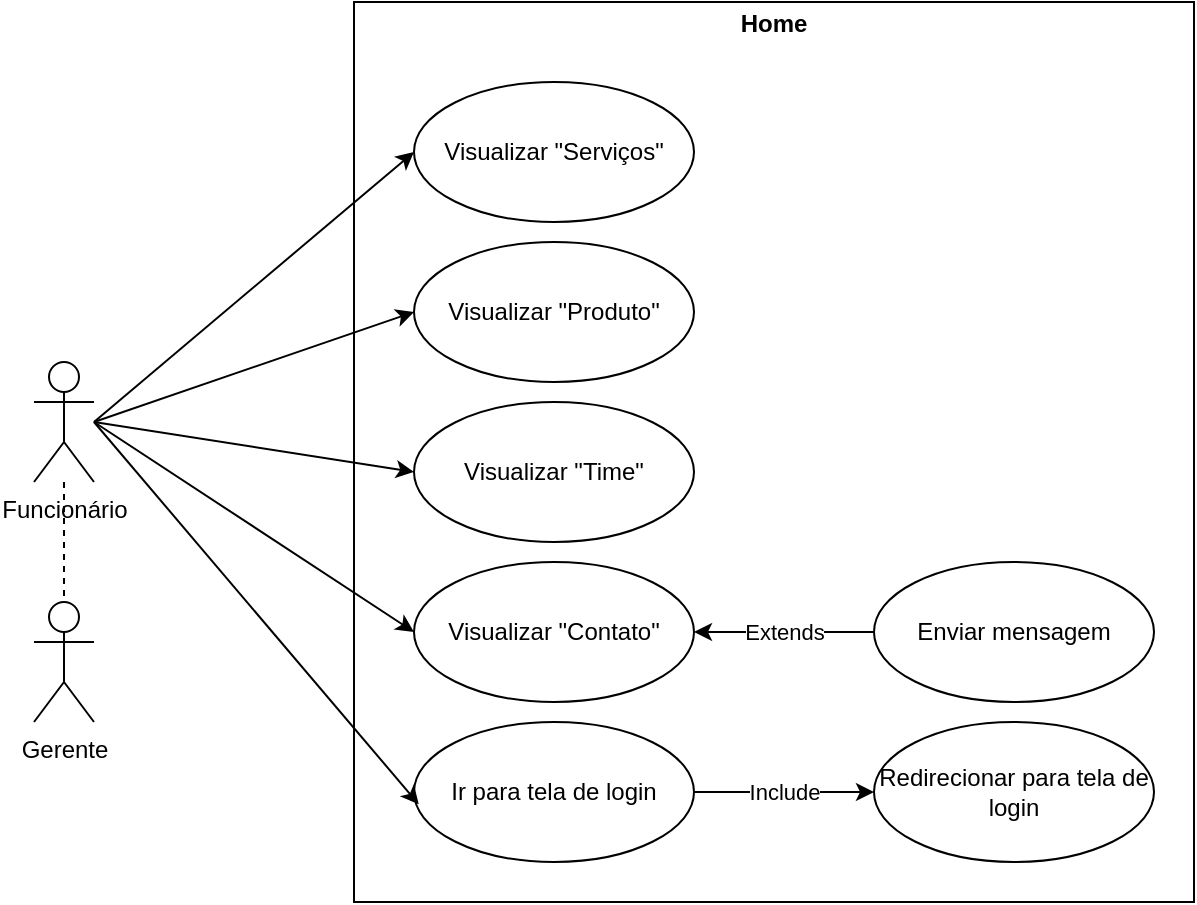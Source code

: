 <mxfile version="12.1.3" type="device" pages="5"><diagram name="Home" id="0783ab3e-0a74-02c8-0abd-f7b4e66b4bec"><mxGraphModel dx="1101" dy="673" grid="1" gridSize="10" guides="1" tooltips="1" connect="1" arrows="1" fold="1" page="1" pageScale="1" pageWidth="850" pageHeight="1100" background="#ffffff" math="0" shadow="0"><root><mxCell id="0"/><mxCell id="1" parent="0"/><mxCell id="Q_XNilawS0CWy-89RcKA-1" value="Funcionário" style="shape=umlActor;verticalLabelPosition=bottom;labelBackgroundColor=#ffffff;verticalAlign=top;html=1;outlineConnect=0;" vertex="1" parent="1"><mxGeometry x="90" y="290" width="30" height="60" as="geometry"/></mxCell><mxCell id="Q_XNilawS0CWy-89RcKA-2" value="Gerente" style="shape=umlActor;verticalLabelPosition=bottom;labelBackgroundColor=#ffffff;verticalAlign=top;html=1;outlineConnect=0;" vertex="1" parent="1"><mxGeometry x="90" y="410" width="30" height="60" as="geometry"/></mxCell><mxCell id="Q_XNilawS0CWy-89RcKA-3" value="" style="endArrow=none;dashed=1;html=1;entryX=0.5;entryY=0;entryDx=0;entryDy=0;entryPerimeter=0;" edge="1" parent="1" source="Q_XNilawS0CWy-89RcKA-1" target="Q_XNilawS0CWy-89RcKA-2"><mxGeometry width="50" height="50" relative="1" as="geometry"><mxPoint x="70" y="890" as="sourcePoint"/><mxPoint x="120" y="840" as="targetPoint"/></mxGeometry></mxCell><mxCell id="Q_XNilawS0CWy-89RcKA-22" value="&lt;p style=&quot;margin: 4px 0px 0px;&quot;&gt;&lt;/p&gt;&lt;div style=&quot;height: 2px&quot;&gt;&lt;b&gt;Home&lt;/b&gt;&lt;/div&gt;" style="verticalAlign=bottom;align=center;overflow=fill;fontSize=12;fontFamily=Helvetica;html=1;horizontal=1;fontStyle=0;" vertex="1" parent="1"><mxGeometry x="250" y="110" width="420" height="450" as="geometry"/></mxCell><mxCell id="Q_XNilawS0CWy-89RcKA-24" value="Visualizar &quot;Serviços&quot;" style="ellipse;whiteSpace=wrap;html=1;align=center;" vertex="1" parent="1"><mxGeometry x="280" y="150" width="140" height="70" as="geometry"/></mxCell><mxCell id="Q_XNilawS0CWy-89RcKA-25" value="Visualizar &quot;Produto&quot;" style="ellipse;whiteSpace=wrap;html=1;align=center;" vertex="1" parent="1"><mxGeometry x="280" y="230" width="140" height="70" as="geometry"/></mxCell><mxCell id="Q_XNilawS0CWy-89RcKA-26" value="Visualizar &quot;Time&quot;" style="ellipse;whiteSpace=wrap;html=1;align=center;" vertex="1" parent="1"><mxGeometry x="280" y="310" width="140" height="70" as="geometry"/></mxCell><mxCell id="Q_XNilawS0CWy-89RcKA-27" value="Visualizar &quot;Contato&quot;" style="ellipse;whiteSpace=wrap;html=1;align=center;" vertex="1" parent="1"><mxGeometry x="280" y="390" width="140" height="70" as="geometry"/></mxCell><mxCell id="Q_XNilawS0CWy-89RcKA-32" value="Include" style="edgeStyle=orthogonalEdgeStyle;rounded=0;orthogonalLoop=1;jettySize=auto;html=1;exitX=1;exitY=0.5;exitDx=0;exitDy=0;entryX=0;entryY=0.5;entryDx=0;entryDy=0;" edge="1" parent="1" source="Q_XNilawS0CWy-89RcKA-28" target="Q_XNilawS0CWy-89RcKA-30"><mxGeometry relative="1" as="geometry"/></mxCell><mxCell id="Q_XNilawS0CWy-89RcKA-28" value="Ir para tela de login" style="ellipse;whiteSpace=wrap;html=1;align=center;" vertex="1" parent="1"><mxGeometry x="280" y="470" width="140" height="70" as="geometry"/></mxCell><mxCell id="Q_XNilawS0CWy-89RcKA-31" value="Extends" style="edgeStyle=orthogonalEdgeStyle;rounded=0;orthogonalLoop=1;jettySize=auto;html=1;exitX=0;exitY=0.5;exitDx=0;exitDy=0;entryX=1;entryY=0.5;entryDx=0;entryDy=0;" edge="1" parent="1" source="Q_XNilawS0CWy-89RcKA-29" target="Q_XNilawS0CWy-89RcKA-27"><mxGeometry relative="1" as="geometry"/></mxCell><mxCell id="Q_XNilawS0CWy-89RcKA-29" value="Enviar mensagem" style="ellipse;whiteSpace=wrap;html=1;align=center;" vertex="1" parent="1"><mxGeometry x="510" y="390" width="140" height="70" as="geometry"/></mxCell><mxCell id="Q_XNilawS0CWy-89RcKA-30" value="Redirecionar para tela de login" style="ellipse;whiteSpace=wrap;html=1;align=center;" vertex="1" parent="1"><mxGeometry x="510" y="470" width="140" height="70" as="geometry"/></mxCell><mxCell id="Q_XNilawS0CWy-89RcKA-33" value="" style="endArrow=classic;html=1;entryX=0;entryY=0.5;entryDx=0;entryDy=0;" edge="1" parent="1" target="Q_XNilawS0CWy-89RcKA-24"><mxGeometry width="50" height="50" relative="1" as="geometry"><mxPoint x="120" y="320" as="sourcePoint"/><mxPoint x="120" y="580" as="targetPoint"/></mxGeometry></mxCell><mxCell id="Q_XNilawS0CWy-89RcKA-35" value="" style="endArrow=classic;html=1;entryX=0;entryY=0.5;entryDx=0;entryDy=0;" edge="1" parent="1" target="Q_XNilawS0CWy-89RcKA-25"><mxGeometry width="50" height="50" relative="1" as="geometry"><mxPoint x="120" y="320" as="sourcePoint"/><mxPoint x="130" y="590" as="targetPoint"/></mxGeometry></mxCell><mxCell id="Q_XNilawS0CWy-89RcKA-36" value="" style="endArrow=classic;html=1;entryX=0;entryY=0.5;entryDx=0;entryDy=0;" edge="1" parent="1" target="Q_XNilawS0CWy-89RcKA-26"><mxGeometry width="50" height="50" relative="1" as="geometry"><mxPoint x="120" y="320" as="sourcePoint"/><mxPoint x="140" y="600" as="targetPoint"/></mxGeometry></mxCell><mxCell id="Q_XNilawS0CWy-89RcKA-37" value="" style="endArrow=classic;html=1;entryX=0;entryY=0.5;entryDx=0;entryDy=0;" edge="1" parent="1" target="Q_XNilawS0CWy-89RcKA-27"><mxGeometry width="50" height="50" relative="1" as="geometry"><mxPoint x="120" y="320" as="sourcePoint"/><mxPoint x="150" y="610" as="targetPoint"/></mxGeometry></mxCell><mxCell id="Q_XNilawS0CWy-89RcKA-38" value="" style="endArrow=classic;html=1;entryX=0.017;entryY=0.588;entryDx=0;entryDy=0;entryPerimeter=0;" edge="1" parent="1" target="Q_XNilawS0CWy-89RcKA-28"><mxGeometry width="50" height="50" relative="1" as="geometry"><mxPoint x="120" y="320" as="sourcePoint"/><mxPoint x="160" y="620" as="targetPoint"/></mxGeometry></mxCell></root></mxGraphModel></diagram><diagram name="Login" id="gKt2EouIRFBO8fx3xYR8"><mxGraphModel dx="1321" dy="807" grid="1" gridSize="10" guides="1" tooltips="1" connect="1" arrows="1" fold="1" page="1" pageScale="1" pageWidth="850" pageHeight="1100" background="#ffffff" math="0" shadow="0"><root><mxCell id="d8cqdfd3Zc1N_Dpz08w5-0"/><mxCell id="d8cqdfd3Zc1N_Dpz08w5-1" parent="d8cqdfd3Zc1N_Dpz08w5-0"/><mxCell id="d8cqdfd3Zc1N_Dpz08w5-2" value="Funcionário" style="shape=umlActor;verticalLabelPosition=bottom;labelBackgroundColor=#ffffff;verticalAlign=top;html=1;outlineConnect=0;" vertex="1" parent="d8cqdfd3Zc1N_Dpz08w5-1"><mxGeometry x="90" y="155" width="30" height="60" as="geometry"/></mxCell><mxCell id="d8cqdfd3Zc1N_Dpz08w5-3" value="Gerente" style="shape=umlActor;verticalLabelPosition=bottom;labelBackgroundColor=#ffffff;verticalAlign=top;html=1;outlineConnect=0;" vertex="1" parent="d8cqdfd3Zc1N_Dpz08w5-1"><mxGeometry x="90" y="275" width="30" height="60" as="geometry"/></mxCell><mxCell id="d8cqdfd3Zc1N_Dpz08w5-4" value="" style="endArrow=none;dashed=1;html=1;entryX=0.5;entryY=0;entryDx=0;entryDy=0;entryPerimeter=0;" edge="1" parent="d8cqdfd3Zc1N_Dpz08w5-1" source="d8cqdfd3Zc1N_Dpz08w5-2" target="d8cqdfd3Zc1N_Dpz08w5-3"><mxGeometry width="50" height="50" relative="1" as="geometry"><mxPoint x="70" y="755" as="sourcePoint"/><mxPoint x="120" y="705" as="targetPoint"/></mxGeometry></mxCell><mxCell id="d8cqdfd3Zc1N_Dpz08w5-5" value="&lt;p style=&quot;margin: 4px 0px 0px&quot;&gt;&lt;/p&gt;&lt;div style=&quot;height: 2px&quot;&gt;&lt;b&gt;Login&lt;/b&gt;&lt;/div&gt;" style="verticalAlign=bottom;align=center;overflow=fill;fontSize=12;fontFamily=Helvetica;html=1;horizontal=1;fontStyle=0;" vertex="1" parent="d8cqdfd3Zc1N_Dpz08w5-1"><mxGeometry x="250" y="110" width="420" height="210" as="geometry"/></mxCell><mxCell id="d8cqdfd3Zc1N_Dpz08w5-6" value="Voltar para tela Home" style="ellipse;whiteSpace=wrap;html=1;align=center;" vertex="1" parent="d8cqdfd3Zc1N_Dpz08w5-1"><mxGeometry x="280" y="150" width="140" height="70" as="geometry"/></mxCell><mxCell id="d8cqdfd3Zc1N_Dpz08w5-9" value="Legar-se" style="ellipse;whiteSpace=wrap;html=1;align=center;" vertex="1" parent="d8cqdfd3Zc1N_Dpz08w5-1"><mxGeometry x="280" y="230" width="140" height="70" as="geometry"/></mxCell><mxCell id="d8cqdfd3Zc1N_Dpz08w5-12" value="Extends" style="edgeStyle=orthogonalEdgeStyle;rounded=0;orthogonalLoop=1;jettySize=auto;html=1;exitX=0;exitY=0.5;exitDx=0;exitDy=0;entryX=1;entryY=0.5;entryDx=0;entryDy=0;" edge="1" parent="d8cqdfd3Zc1N_Dpz08w5-1" source="d8cqdfd3Zc1N_Dpz08w5-13" target="d8cqdfd3Zc1N_Dpz08w5-9"><mxGeometry relative="1" as="geometry"/></mxCell><mxCell id="d8cqdfd3Zc1N_Dpz08w5-13" value="Redirecionar para a tela de menu do Dashboard" style="ellipse;whiteSpace=wrap;html=1;align=center;" vertex="1" parent="d8cqdfd3Zc1N_Dpz08w5-1"><mxGeometry x="510" y="230" width="140" height="70" as="geometry"/></mxCell><mxCell id="d8cqdfd3Zc1N_Dpz08w5-15" value="" style="endArrow=classic;html=1;entryX=0;entryY=0.5;entryDx=0;entryDy=0;" edge="1" parent="d8cqdfd3Zc1N_Dpz08w5-1" target="d8cqdfd3Zc1N_Dpz08w5-6"><mxGeometry width="50" height="50" relative="1" as="geometry"><mxPoint x="130" y="185" as="sourcePoint"/><mxPoint x="120" y="580" as="targetPoint"/></mxGeometry></mxCell><mxCell id="d8cqdfd3Zc1N_Dpz08w5-18" value="" style="endArrow=classic;html=1;entryX=0;entryY=0.5;entryDx=0;entryDy=0;" edge="1" parent="d8cqdfd3Zc1N_Dpz08w5-1" target="d8cqdfd3Zc1N_Dpz08w5-9"><mxGeometry width="50" height="50" relative="1" as="geometry"><mxPoint x="130" y="185" as="sourcePoint"/><mxPoint x="280" y="260" as="targetPoint"/></mxGeometry></mxCell></root></mxGraphModel></diagram><diagram name="Menu do Dashboard" id="1mdzrBOku3UIM82q_H_c"><mxGraphModel dx="1321" dy="807" grid="1" gridSize="10" guides="1" tooltips="1" connect="1" arrows="1" fold="1" page="1" pageScale="1" pageWidth="850" pageHeight="1100" background="#ffffff" math="0" shadow="0"><root><mxCell id="XsFkJiKINPXTS1ZsYzGB-0"/><mxCell id="XsFkJiKINPXTS1ZsYzGB-1" parent="XsFkJiKINPXTS1ZsYzGB-0"/><mxCell id="XsFkJiKINPXTS1ZsYzGB-2" value="Funcionário" style="shape=umlActor;verticalLabelPosition=bottom;labelBackgroundColor=#ffffff;verticalAlign=top;html=1;outlineConnect=0;" vertex="1" parent="XsFkJiKINPXTS1ZsYzGB-1"><mxGeometry x="100" y="155" width="30" height="60" as="geometry"/></mxCell><mxCell id="XsFkJiKINPXTS1ZsYzGB-3" value="Gerente" style="shape=umlActor;verticalLabelPosition=bottom;labelBackgroundColor=#ffffff;verticalAlign=top;html=1;outlineConnect=0;" vertex="1" parent="XsFkJiKINPXTS1ZsYzGB-1"><mxGeometry x="100" y="315" width="30" height="60" as="geometry"/></mxCell><mxCell id="XsFkJiKINPXTS1ZsYzGB-4" value="" style="endArrow=none;dashed=1;html=1;entryX=0.5;entryY=0;entryDx=0;entryDy=0;entryPerimeter=0;" edge="1" parent="XsFkJiKINPXTS1ZsYzGB-1" source="XsFkJiKINPXTS1ZsYzGB-2" target="XsFkJiKINPXTS1ZsYzGB-3"><mxGeometry width="50" height="50" relative="1" as="geometry"><mxPoint x="80" y="750" as="sourcePoint"/><mxPoint x="130" y="700" as="targetPoint"/></mxGeometry></mxCell><mxCell id="XsFkJiKINPXTS1ZsYzGB-5" value="&lt;p style=&quot;margin: 4px 0px 0px&quot;&gt;&lt;/p&gt;&lt;div style=&quot;height: 2px&quot;&gt;&lt;b&gt;Menu do Dashboard&lt;/b&gt;&lt;/div&gt;" style="verticalAlign=bottom;align=center;overflow=fill;fontSize=12;fontFamily=Helvetica;html=1;horizontal=1;fontStyle=0;" vertex="1" parent="XsFkJiKINPXTS1ZsYzGB-1"><mxGeometry x="250" y="110" width="400" height="300" as="geometry"/></mxCell><mxCell id="XsFkJiKINPXTS1ZsYzGB-26" value="Include" style="edgeStyle=orthogonalEdgeStyle;rounded=0;orthogonalLoop=1;jettySize=auto;html=1;exitX=1;exitY=0.5;exitDx=0;exitDy=0;entryX=0;entryY=0.5;entryDx=0;entryDy=0;" edge="1" parent="XsFkJiKINPXTS1ZsYzGB-1" source="XsFkJiKINPXTS1ZsYzGB-6" target="XsFkJiKINPXTS1ZsYzGB-23"><mxGeometry relative="1" as="geometry"/></mxCell><mxCell id="XsFkJiKINPXTS1ZsYzGB-6" value="Deslogar" style="ellipse;whiteSpace=wrap;html=1;align=center;" vertex="1" parent="XsFkJiKINPXTS1ZsYzGB-1"><mxGeometry x="280" y="150" width="140" height="70" as="geometry"/></mxCell><mxCell id="XsFkJiKINPXTS1ZsYzGB-27" value="Include" style="edgeStyle=orthogonalEdgeStyle;rounded=0;orthogonalLoop=1;jettySize=auto;html=1;exitX=1;exitY=0.5;exitDx=0;exitDy=0;entryX=0;entryY=0.5;entryDx=0;entryDy=0;" edge="1" parent="XsFkJiKINPXTS1ZsYzGB-1" source="XsFkJiKINPXTS1ZsYzGB-7" target="XsFkJiKINPXTS1ZsYzGB-24"><mxGeometry relative="1" as="geometry"/></mxCell><mxCell id="XsFkJiKINPXTS1ZsYzGB-7" value="Visualizar os gráficos" style="ellipse;whiteSpace=wrap;html=1;align=center;" vertex="1" parent="XsFkJiKINPXTS1ZsYzGB-1"><mxGeometry x="280" y="230" width="140" height="70" as="geometry"/></mxCell><mxCell id="XsFkJiKINPXTS1ZsYzGB-28" value="Include" style="edgeStyle=orthogonalEdgeStyle;rounded=0;orthogonalLoop=1;jettySize=auto;html=1;exitX=1;exitY=0.5;exitDx=0;exitDy=0;entryX=0;entryY=0.5;entryDx=0;entryDy=0;" edge="1" parent="XsFkJiKINPXTS1ZsYzGB-1" source="XsFkJiKINPXTS1ZsYzGB-8" target="XsFkJiKINPXTS1ZsYzGB-25"><mxGeometry relative="1" as="geometry"/></mxCell><mxCell id="XsFkJiKINPXTS1ZsYzGB-8" value="Visualizar usuários" style="ellipse;whiteSpace=wrap;html=1;align=center;" vertex="1" parent="XsFkJiKINPXTS1ZsYzGB-1"><mxGeometry x="280" y="310" width="140" height="70" as="geometry"/></mxCell><mxCell id="XsFkJiKINPXTS1ZsYzGB-20" value="" style="endArrow=classic;html=1;entryX=0;entryY=0.5;entryDx=0;entryDy=0;" edge="1" parent="XsFkJiKINPXTS1ZsYzGB-1" target="XsFkJiKINPXTS1ZsYzGB-6"><mxGeometry width="50" height="50" relative="1" as="geometry"><mxPoint x="140" y="185" as="sourcePoint"/><mxPoint x="130" y="580" as="targetPoint"/></mxGeometry></mxCell><mxCell id="XsFkJiKINPXTS1ZsYzGB-21" value="" style="endArrow=classic;html=1;entryX=0;entryY=0.5;entryDx=0;entryDy=0;" edge="1" parent="XsFkJiKINPXTS1ZsYzGB-1" target="XsFkJiKINPXTS1ZsYzGB-7"><mxGeometry width="50" height="50" relative="1" as="geometry"><mxPoint x="140" y="185" as="sourcePoint"/><mxPoint x="280" y="260" as="targetPoint"/></mxGeometry></mxCell><mxCell id="XsFkJiKINPXTS1ZsYzGB-22" value="" style="endArrow=classic;html=1;entryX=0;entryY=0.5;entryDx=0;entryDy=0;" edge="1" parent="XsFkJiKINPXTS1ZsYzGB-1" target="XsFkJiKINPXTS1ZsYzGB-8"><mxGeometry width="50" height="50" relative="1" as="geometry"><mxPoint x="150" y="345" as="sourcePoint"/><mxPoint x="130" y="580" as="targetPoint"/></mxGeometry></mxCell><mxCell id="XsFkJiKINPXTS1ZsYzGB-23" value="Voltar para a Home" style="ellipse;whiteSpace=wrap;html=1;align=center;" vertex="1" parent="XsFkJiKINPXTS1ZsYzGB-1"><mxGeometry x="490" y="150" width="140" height="70" as="geometry"/></mxCell><mxCell id="XsFkJiKINPXTS1ZsYzGB-24" value="Redirecionar para a Home da tela de Gráficos" style="ellipse;whiteSpace=wrap;html=1;align=center;" vertex="1" parent="XsFkJiKINPXTS1ZsYzGB-1"><mxGeometry x="490" y="230" width="140" height="70" as="geometry"/></mxCell><mxCell id="XsFkJiKINPXTS1ZsYzGB-25" value="Redirecionar para a tela de gerenciamento de usuários" style="ellipse;whiteSpace=wrap;html=1;align=center;" vertex="1" parent="XsFkJiKINPXTS1ZsYzGB-1"><mxGeometry x="490" y="310" width="140" height="70" as="geometry"/></mxCell></root></mxGraphModel></diagram><diagram name="Gerenciamento de usuários" id="q7uQlarsLJzllQWJ2j_r"><mxGraphModel dx="1321" dy="807" grid="1" gridSize="10" guides="1" tooltips="1" connect="1" arrows="1" fold="1" page="1" pageScale="1" pageWidth="850" pageHeight="1100" background="#ffffff" math="0" shadow="0"><root><mxCell id="9TJQzf0CuQUtsBOY5rMV-0"/><mxCell id="9TJQzf0CuQUtsBOY5rMV-1" parent="9TJQzf0CuQUtsBOY5rMV-0"/><mxCell id="9TJQzf0CuQUtsBOY5rMV-2" value="Gerente" style="shape=umlActor;verticalLabelPosition=bottom;labelBackgroundColor=#ffffff;verticalAlign=top;html=1;outlineConnect=0;" vertex="1" parent="9TJQzf0CuQUtsBOY5rMV-1"><mxGeometry x="120" y="270" width="30" height="60" as="geometry"/></mxCell><mxCell id="9TJQzf0CuQUtsBOY5rMV-5" value="&lt;p style=&quot;margin: 4px 0px 0px&quot;&gt;&lt;/p&gt;&lt;div style=&quot;height: 2px&quot;&gt;&lt;b&gt;Gerenciamento de usuários&lt;/b&gt;&lt;/div&gt;" style="verticalAlign=bottom;align=center;overflow=fill;fontSize=12;fontFamily=Helvetica;html=1;horizontal=1;fontStyle=0;" vertex="1" parent="9TJQzf0CuQUtsBOY5rMV-1"><mxGeometry x="250" y="110" width="410" height="370" as="geometry"/></mxCell><mxCell id="9TJQzf0CuQUtsBOY5rMV-7" value="Inativar usuário" style="ellipse;whiteSpace=wrap;html=1;align=center;" vertex="1" parent="9TJQzf0CuQUtsBOY5rMV-1"><mxGeometry x="280" y="150" width="140" height="70" as="geometry"/></mxCell><mxCell id="9TJQzf0CuQUtsBOY5rMV-9" value="Ativar usuário" style="ellipse;whiteSpace=wrap;html=1;align=center;" vertex="1" parent="9TJQzf0CuQUtsBOY5rMV-1"><mxGeometry x="280" y="230" width="140" height="70" as="geometry"/></mxCell><mxCell id="9TJQzf0CuQUtsBOY5rMV-21" value="Include" style="edgeStyle=orthogonalEdgeStyle;rounded=0;orthogonalLoop=1;jettySize=auto;html=1;exitX=1;exitY=0.5;exitDx=0;exitDy=0;entryX=0;entryY=0.5;entryDx=0;entryDy=0;" edge="1" parent="9TJQzf0CuQUtsBOY5rMV-1" source="9TJQzf0CuQUtsBOY5rMV-11" target="9TJQzf0CuQUtsBOY5rMV-19"><mxGeometry relative="1" as="geometry"/></mxCell><mxCell id="9TJQzf0CuQUtsBOY5rMV-11" value="Criar usuário" style="ellipse;whiteSpace=wrap;html=1;align=center;" vertex="1" parent="9TJQzf0CuQUtsBOY5rMV-1"><mxGeometry x="280" y="310" width="140" height="70" as="geometry"/></mxCell><mxCell id="9TJQzf0CuQUtsBOY5rMV-18" value="Deletar usuário" style="ellipse;whiteSpace=wrap;html=1;align=center;" vertex="1" parent="9TJQzf0CuQUtsBOY5rMV-1"><mxGeometry x="280" y="390" width="140" height="70" as="geometry"/></mxCell><mxCell id="9TJQzf0CuQUtsBOY5rMV-19" value="Redirecionar para a tela de criação de usuário" style="ellipse;whiteSpace=wrap;html=1;align=center;" vertex="1" parent="9TJQzf0CuQUtsBOY5rMV-1"><mxGeometry x="500" y="310" width="140" height="70" as="geometry"/></mxCell><mxCell id="9TJQzf0CuQUtsBOY5rMV-23" value="Extends" style="edgeStyle=orthogonalEdgeStyle;rounded=0;orthogonalLoop=1;jettySize=auto;html=1;exitX=0;exitY=0.5;exitDx=0;exitDy=0;entryX=1;entryY=0.5;entryDx=0;entryDy=0;" edge="1" parent="9TJQzf0CuQUtsBOY5rMV-1" source="9TJQzf0CuQUtsBOY5rMV-20" target="9TJQzf0CuQUtsBOY5rMV-18"><mxGeometry relative="1" as="geometry"/></mxCell><mxCell id="9TJQzf0CuQUtsBOY5rMV-20" value="Confirmar" style="ellipse;whiteSpace=wrap;html=1;align=center;" vertex="1" parent="9TJQzf0CuQUtsBOY5rMV-1"><mxGeometry x="500" y="390" width="140" height="70" as="geometry"/></mxCell><mxCell id="9TJQzf0CuQUtsBOY5rMV-24" value="" style="endArrow=classic;html=1;entryX=0;entryY=0.5;entryDx=0;entryDy=0;" edge="1" parent="9TJQzf0CuQUtsBOY5rMV-1" target="9TJQzf0CuQUtsBOY5rMV-7"><mxGeometry width="50" height="50" relative="1" as="geometry"><mxPoint x="160" y="310" as="sourcePoint"/><mxPoint x="120" y="410" as="targetPoint"/></mxGeometry></mxCell><mxCell id="9TJQzf0CuQUtsBOY5rMV-25" value="" style="endArrow=classic;html=1;entryX=0;entryY=0.5;entryDx=0;entryDy=0;" edge="1" parent="9TJQzf0CuQUtsBOY5rMV-1" target="9TJQzf0CuQUtsBOY5rMV-9"><mxGeometry width="50" height="50" relative="1" as="geometry"><mxPoint x="160" y="310" as="sourcePoint"/><mxPoint x="290" y="195" as="targetPoint"/></mxGeometry></mxCell><mxCell id="9TJQzf0CuQUtsBOY5rMV-26" value="" style="endArrow=classic;html=1;entryX=0;entryY=0.5;entryDx=0;entryDy=0;" edge="1" parent="9TJQzf0CuQUtsBOY5rMV-1" target="9TJQzf0CuQUtsBOY5rMV-11"><mxGeometry width="50" height="50" relative="1" as="geometry"><mxPoint x="160" y="310" as="sourcePoint"/><mxPoint x="300" y="205" as="targetPoint"/></mxGeometry></mxCell><mxCell id="9TJQzf0CuQUtsBOY5rMV-27" value="" style="endArrow=classic;html=1;entryX=0;entryY=0.5;entryDx=0;entryDy=0;" edge="1" parent="9TJQzf0CuQUtsBOY5rMV-1" target="9TJQzf0CuQUtsBOY5rMV-18"><mxGeometry width="50" height="50" relative="1" as="geometry"><mxPoint x="160" y="310" as="sourcePoint"/><mxPoint x="310" y="215" as="targetPoint"/></mxGeometry></mxCell></root></mxGraphModel></diagram><diagram name="Criar usuário" id="WV49N4g1nz6kHozomQ4g"><mxGraphModel dx="1321" dy="807" grid="1" gridSize="10" guides="1" tooltips="1" connect="1" arrows="1" fold="1" page="1" pageScale="1" pageWidth="850" pageHeight="1100" background="#ffffff" math="0" shadow="0"><root><mxCell id="QHfvJT7wZA_VfALo8sdo-0"/><mxCell id="QHfvJT7wZA_VfALo8sdo-1" parent="QHfvJT7wZA_VfALo8sdo-0"/><mxCell id="QHfvJT7wZA_VfALo8sdo-2" value="Gerente" style="shape=umlActor;verticalLabelPosition=bottom;labelBackgroundColor=#ffffff;verticalAlign=top;html=1;outlineConnect=0;" vertex="1" parent="QHfvJT7wZA_VfALo8sdo-1"><mxGeometry x="130" y="235" width="30" height="60" as="geometry"/></mxCell><mxCell id="QHfvJT7wZA_VfALo8sdo-3" value="&lt;p style=&quot;margin: 4px 0px 0px&quot;&gt;&lt;/p&gt;&lt;div style=&quot;height: 2px&quot;&gt;&lt;b&gt;Criar usuário&lt;/b&gt;&lt;/div&gt;" style="verticalAlign=bottom;align=center;overflow=fill;fontSize=12;fontFamily=Helvetica;html=1;horizontal=1;fontStyle=0;" vertex="1" parent="QHfvJT7wZA_VfALo8sdo-1"><mxGeometry x="250" y="110" width="410" height="290" as="geometry"/></mxCell><mxCell id="QHfvJT7wZA_VfALo8sdo-4" value="Colocar informações" style="ellipse;whiteSpace=wrap;html=1;align=center;" vertex="1" parent="QHfvJT7wZA_VfALo8sdo-1"><mxGeometry x="280" y="150" width="140" height="70" as="geometry"/></mxCell><mxCell id="QHfvJT7wZA_VfALo8sdo-5" value="Deslogar" style="ellipse;whiteSpace=wrap;html=1;align=center;" vertex="1" parent="QHfvJT7wZA_VfALo8sdo-1"><mxGeometry x="280" y="230" width="140" height="70" as="geometry"/></mxCell><mxCell id="QHfvJT7wZA_VfALo8sdo-7" value="Voltar para a tela de menu do Dashboard" style="ellipse;whiteSpace=wrap;html=1;align=center;" vertex="1" parent="QHfvJT7wZA_VfALo8sdo-1"><mxGeometry x="280" y="310" width="140" height="70" as="geometry"/></mxCell><mxCell id="40JDNV_jgeFkPMbv1Yf_-1" value="Extends" style="edgeStyle=orthogonalEdgeStyle;rounded=0;orthogonalLoop=1;jettySize=auto;html=1;exitX=0;exitY=0.5;exitDx=0;exitDy=0;entryX=1;entryY=0.5;entryDx=0;entryDy=0;" edge="1" parent="QHfvJT7wZA_VfALo8sdo-1" source="QHfvJT7wZA_VfALo8sdo-9" target="QHfvJT7wZA_VfALo8sdo-4"><mxGeometry relative="1" as="geometry"/></mxCell><mxCell id="QHfvJT7wZA_VfALo8sdo-9" value="Colocar usuário como administrador" style="ellipse;whiteSpace=wrap;html=1;align=center;" vertex="1" parent="QHfvJT7wZA_VfALo8sdo-1"><mxGeometry x="500" y="150" width="140" height="70" as="geometry"/></mxCell><mxCell id="40JDNV_jgeFkPMbv1Yf_-2" value="" style="endArrow=classic;html=1;entryX=0;entryY=0.5;entryDx=0;entryDy=0;" edge="1" parent="QHfvJT7wZA_VfALo8sdo-1" target="QHfvJT7wZA_VfALo8sdo-5"><mxGeometry width="50" height="50" relative="1" as="geometry"><mxPoint x="170" y="265" as="sourcePoint"/><mxPoint x="170" y="420" as="targetPoint"/></mxGeometry></mxCell><mxCell id="40JDNV_jgeFkPMbv1Yf_-3" value="" style="endArrow=classic;html=1;entryX=0;entryY=0.5;entryDx=0;entryDy=0;" edge="1" parent="QHfvJT7wZA_VfALo8sdo-1" target="QHfvJT7wZA_VfALo8sdo-7"><mxGeometry width="50" height="50" relative="1" as="geometry"><mxPoint x="170" y="265" as="sourcePoint"/><mxPoint x="270" y="335" as="targetPoint"/></mxGeometry></mxCell><mxCell id="40JDNV_jgeFkPMbv1Yf_-4" value="" style="endArrow=classic;html=1;entryX=0;entryY=0.5;entryDx=0;entryDy=0;" edge="1" parent="QHfvJT7wZA_VfALo8sdo-1" target="QHfvJT7wZA_VfALo8sdo-4"><mxGeometry width="50" height="50" relative="1" as="geometry"><mxPoint x="170" y="265" as="sourcePoint"/><mxPoint x="280" y="180" as="targetPoint"/></mxGeometry></mxCell></root></mxGraphModel></diagram></mxfile>